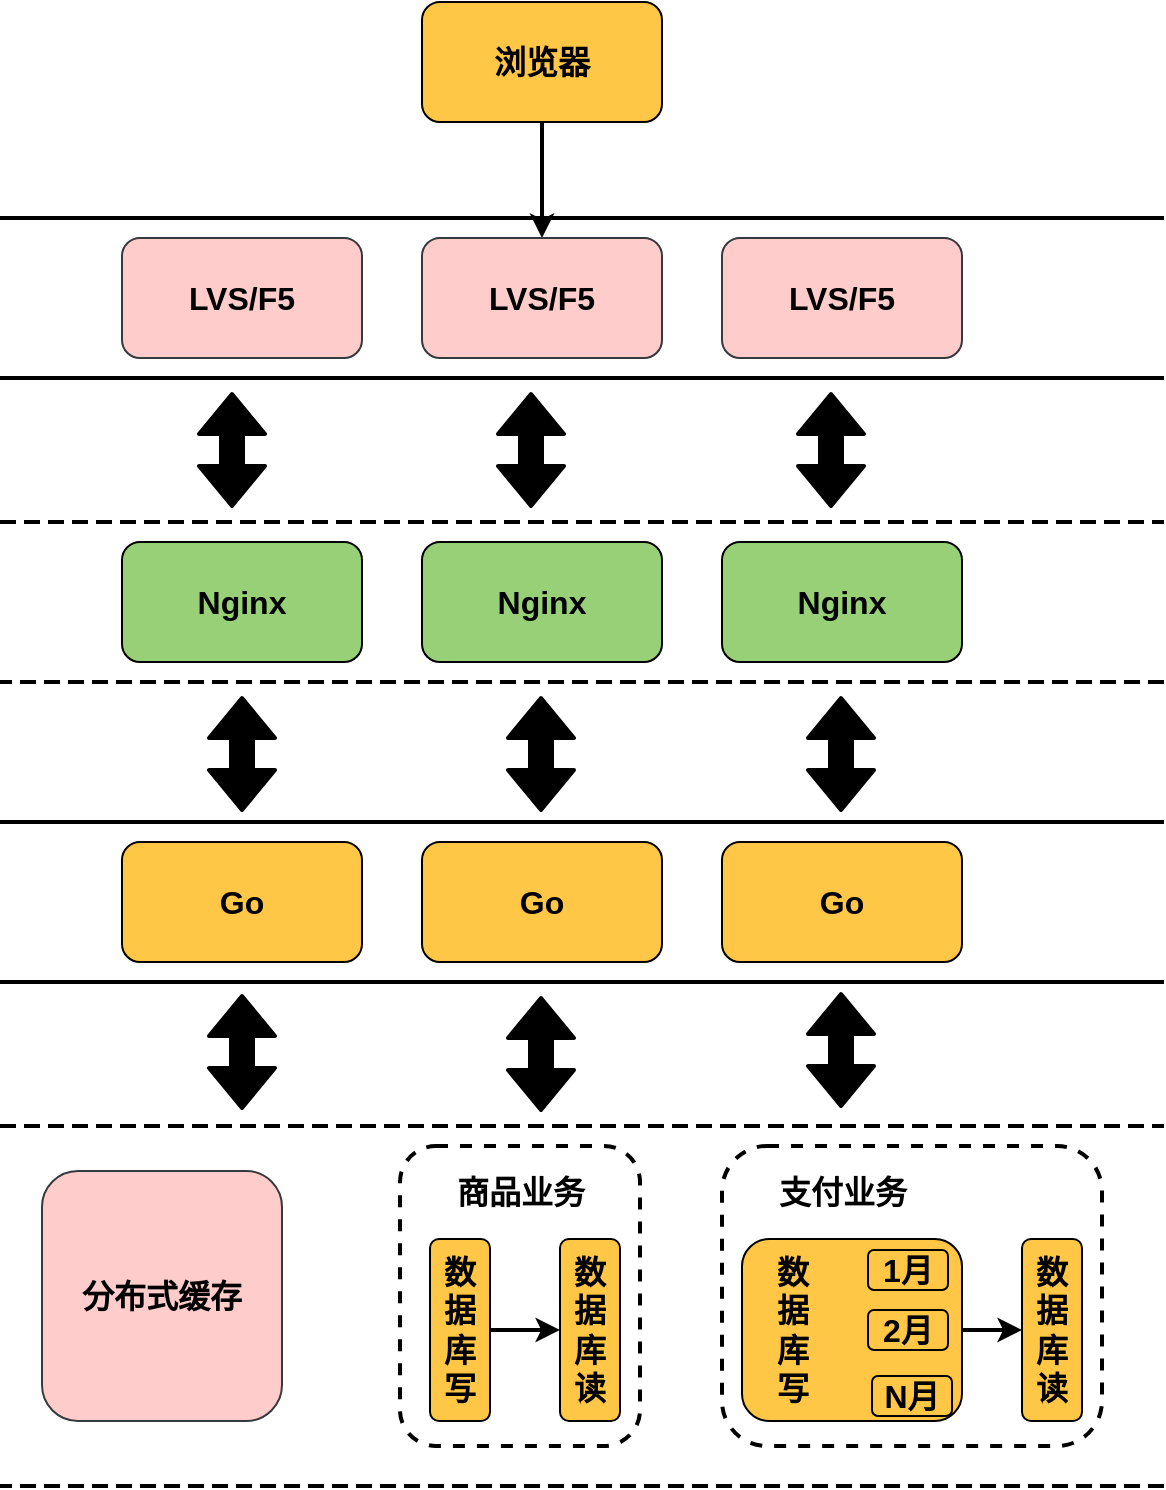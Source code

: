 <mxfile version="13.9.9" type="device"><diagram id="4cAQ_PlLzAiq_EpRKos7" name="第 1 页"><mxGraphModel dx="952" dy="1813" grid="1" gridSize="10" guides="1" tooltips="1" connect="1" arrows="1" fold="1" page="1" pageScale="1" pageWidth="827" pageHeight="1169" math="0" shadow="0"><root><mxCell id="0"/><mxCell id="1" parent="0"/><mxCell id="P_lCHPdi908Ih0nO8qUU-11" value="" style="shape=partialRectangle;whiteSpace=wrap;html=1;left=0;right=0;fillColor=none;glass=0;strokeWidth=2;fontSize=16;align=center;" vertex="1" parent="1"><mxGeometry x="90" y="-2" width="580" height="80" as="geometry"/></mxCell><mxCell id="P_lCHPdi908Ih0nO8qUU-4" value="" style="shape=partialRectangle;whiteSpace=wrap;html=1;left=0;right=0;fillColor=none;glass=0;strokeWidth=2;fontSize=16;align=center;dashed=1;" vertex="1" parent="1"><mxGeometry x="90" y="150" width="580" height="80" as="geometry"/></mxCell><mxCell id="P_lCHPdi908Ih0nO8qUU-3" value="" style="shape=partialRectangle;whiteSpace=wrap;html=1;left=0;right=0;fillColor=none;glass=0;strokeWidth=2;fontSize=16;align=center;" vertex="1" parent="1"><mxGeometry x="90" y="300" width="580" height="80" as="geometry"/></mxCell><mxCell id="P_lCHPdi908Ih0nO8qUU-18" value="" style="edgeStyle=orthogonalEdgeStyle;rounded=1;orthogonalLoop=1;jettySize=auto;html=1;shadow=0;strokeWidth=2;fillColor=#000000;fontSize=16;" edge="1" parent="1" source="wpOBpbmHBUdEh-ZBVqBf-41" target="P_lCHPdi908Ih0nO8qUU-12"><mxGeometry relative="1" as="geometry"/></mxCell><mxCell id="wpOBpbmHBUdEh-ZBVqBf-41" value="浏览器" style="rounded=1;whiteSpace=wrap;html=1;glass=0;gradientColor=none;fontSize=16;fillColor=#FFC745;fontStyle=1" parent="1" vertex="1"><mxGeometry x="300" y="-110" width="120" height="60" as="geometry"/></mxCell><mxCell id="wpOBpbmHBUdEh-ZBVqBf-42" value="Nginx" style="rounded=1;whiteSpace=wrap;html=1;glass=0;gradientColor=none;fontSize=16;fontStyle=1;fillColor=#97D077;" parent="1" vertex="1"><mxGeometry x="300" y="160" width="120" height="60" as="geometry"/></mxCell><mxCell id="wpOBpbmHBUdEh-ZBVqBf-43" value="Go" style="rounded=1;whiteSpace=wrap;html=1;glass=0;gradientColor=none;fontSize=16;fillColor=#FFC745;fontStyle=1" parent="1" vertex="1"><mxGeometry x="150" y="310" width="120" height="60" as="geometry"/></mxCell><mxCell id="wpOBpbmHBUdEh-ZBVqBf-44" value="Go" style="rounded=1;whiteSpace=wrap;html=1;glass=0;gradientColor=none;fontSize=16;fillColor=#FFC745;fontStyle=1" parent="1" vertex="1"><mxGeometry x="300" y="310" width="120" height="60" as="geometry"/></mxCell><mxCell id="wpOBpbmHBUdEh-ZBVqBf-45" value="Go" style="rounded=1;whiteSpace=wrap;html=1;glass=0;gradientColor=none;fontSize=16;fillColor=#FFC745;fontStyle=1;verticalAlign=middle;" parent="1" vertex="1"><mxGeometry x="450" y="310" width="120" height="60" as="geometry"/></mxCell><mxCell id="wpOBpbmHBUdEh-ZBVqBf-49" value="" style="shape=flexArrow;endArrow=classic;startArrow=classic;html=1;shadow=0;strokeWidth=2;fontSize=16;fillColor=#000000;" parent="1" edge="1"><mxGeometry width="50" height="50" relative="1" as="geometry"><mxPoint x="210" y="444" as="sourcePoint"/><mxPoint x="210" y="386" as="targetPoint"/></mxGeometry></mxCell><mxCell id="wpOBpbmHBUdEh-ZBVqBf-50" value="" style="shape=flexArrow;endArrow=classic;startArrow=classic;html=1;shadow=0;strokeWidth=2;fontSize=16;entryX=0.5;entryY=1;entryDx=0;entryDy=0;fillColor=#000000;" parent="1" edge="1"><mxGeometry width="50" height="50" relative="1" as="geometry"><mxPoint x="359.5" y="445" as="sourcePoint"/><mxPoint x="359.5" y="387" as="targetPoint"/></mxGeometry></mxCell><mxCell id="wpOBpbmHBUdEh-ZBVqBf-51" value="" style="shape=flexArrow;endArrow=classic;startArrow=classic;html=1;shadow=0;strokeWidth=2;fontSize=16;entryX=0.5;entryY=1;entryDx=0;entryDy=0;fillColor=#000000;" parent="1" edge="1"><mxGeometry width="50" height="50" relative="1" as="geometry"><mxPoint x="509.5" y="443" as="sourcePoint"/><mxPoint x="509.5" y="385" as="targetPoint"/></mxGeometry></mxCell><mxCell id="wpOBpbmHBUdEh-ZBVqBf-59" value="分布式缓存" style="rounded=1;whiteSpace=wrap;html=1;glass=0;fontSize=16;fillColor=#ffcccc;fontStyle=1;strokeColor=#36393d;" parent="1" vertex="1"><mxGeometry x="110" y="474.5" width="120" height="125" as="geometry"/></mxCell><mxCell id="wpOBpbmHBUdEh-ZBVqBf-60" value="" style="rounded=1;whiteSpace=wrap;html=1;glass=0;gradientColor=none;fontSize=16;fillColor=none;dashed=1;strokeWidth=2;" parent="1" vertex="1"><mxGeometry x="289" y="462" width="120" height="150" as="geometry"/></mxCell><mxCell id="wpOBpbmHBUdEh-ZBVqBf-64" value="" style="edgeStyle=orthogonalEdgeStyle;rounded=1;orthogonalLoop=1;jettySize=auto;html=1;shadow=0;strokeWidth=2;fillColor=#000000;fontSize=16;" parent="1" source="wpOBpbmHBUdEh-ZBVqBf-61" target="wpOBpbmHBUdEh-ZBVqBf-63" edge="1"><mxGeometry relative="1" as="geometry"/></mxCell><mxCell id="wpOBpbmHBUdEh-ZBVqBf-61" value="数据库写" style="rounded=1;whiteSpace=wrap;html=1;glass=0;gradientColor=none;fontSize=16;fillColor=#FFC745;fontStyle=1" parent="1" vertex="1"><mxGeometry x="304" y="508.5" width="30" height="91" as="geometry"/></mxCell><mxCell id="wpOBpbmHBUdEh-ZBVqBf-62" value="商品业务" style="text;html=1;align=center;verticalAlign=middle;resizable=0;points=[];autosize=1;fontSize=16;fontStyle=1" parent="1" vertex="1"><mxGeometry x="309" y="474.5" width="80" height="20" as="geometry"/></mxCell><mxCell id="wpOBpbmHBUdEh-ZBVqBf-63" value="数据库读" style="rounded=1;whiteSpace=wrap;html=1;glass=0;gradientColor=none;fontSize=16;fillColor=#FFC745;fontStyle=1" parent="1" vertex="1"><mxGeometry x="369" y="508.5" width="30" height="91" as="geometry"/></mxCell><mxCell id="wpOBpbmHBUdEh-ZBVqBf-65" value="" style="rounded=1;whiteSpace=wrap;html=1;glass=0;gradientColor=none;fontSize=16;fillColor=none;dashed=1;strokeWidth=2;" parent="1" vertex="1"><mxGeometry x="450" y="462" width="190" height="150" as="geometry"/></mxCell><mxCell id="wpOBpbmHBUdEh-ZBVqBf-68" value="" style="edgeStyle=orthogonalEdgeStyle;rounded=1;orthogonalLoop=1;jettySize=auto;html=1;shadow=0;strokeWidth=2;fillColor=#000000;fontSize=16;" parent="1" source="wpOBpbmHBUdEh-ZBVqBf-69" target="wpOBpbmHBUdEh-ZBVqBf-70" edge="1"><mxGeometry relative="1" as="geometry"/></mxCell><mxCell id="wpOBpbmHBUdEh-ZBVqBf-69" value="" style="rounded=1;whiteSpace=wrap;html=1;glass=0;gradientColor=none;fontSize=16;fillColor=#FFC745;fontStyle=1;align=center;verticalAlign=top;horizontal=0;" parent="1" vertex="1"><mxGeometry x="460" y="508.5" width="110" height="91" as="geometry"/></mxCell><mxCell id="wpOBpbmHBUdEh-ZBVqBf-70" value="数据库读" style="rounded=1;whiteSpace=wrap;html=1;glass=0;gradientColor=none;fontSize=16;fillColor=#FFC745;fontStyle=1;labelPosition=center;verticalLabelPosition=middle;align=center;verticalAlign=middle;" parent="1" vertex="1"><mxGeometry x="600" y="508.5" width="30" height="91" as="geometry"/></mxCell><mxCell id="wpOBpbmHBUdEh-ZBVqBf-71" value="支付业务" style="text;html=1;align=center;verticalAlign=middle;resizable=0;points=[];autosize=1;fontSize=16;fontStyle=1" parent="1" vertex="1"><mxGeometry x="470" y="474.5" width="80" height="20" as="geometry"/></mxCell><mxCell id="wpOBpbmHBUdEh-ZBVqBf-72" value="2月" style="rounded=1;whiteSpace=wrap;html=1;glass=0;gradientColor=none;fontSize=16;fillColor=#FFC745;fontStyle=1;labelPosition=center;verticalLabelPosition=middle;align=center;verticalAlign=middle;" parent="1" vertex="1"><mxGeometry x="523" y="544" width="40" height="20" as="geometry"/></mxCell><mxCell id="wpOBpbmHBUdEh-ZBVqBf-73" value="1月" style="rounded=1;whiteSpace=wrap;html=1;glass=0;gradientColor=none;fontSize=16;fillColor=#FFC745;fontStyle=1;labelPosition=center;verticalLabelPosition=middle;align=center;verticalAlign=middle;" parent="1" vertex="1"><mxGeometry x="523" y="514" width="40" height="20" as="geometry"/></mxCell><mxCell id="wpOBpbmHBUdEh-ZBVqBf-74" value="N月" style="rounded=1;whiteSpace=wrap;html=1;glass=0;gradientColor=none;fontSize=16;fillColor=#FFC745;fontStyle=1;labelPosition=center;verticalLabelPosition=middle;align=center;verticalAlign=middle;" parent="1" vertex="1"><mxGeometry x="525" y="577" width="40" height="20" as="geometry"/></mxCell><mxCell id="P_lCHPdi908Ih0nO8qUU-1" value="数&lt;br&gt;据&lt;br&gt;库&lt;br&gt;写" style="text;html=1;align=center;verticalAlign=middle;resizable=0;points=[];autosize=1;fontSize=16;fontStyle=1" vertex="1" parent="1"><mxGeometry x="470" y="514" width="30" height="80" as="geometry"/></mxCell><mxCell id="P_lCHPdi908Ih0nO8qUU-2" value="" style="shape=partialRectangle;whiteSpace=wrap;html=1;left=0;right=0;fillColor=none;glass=0;strokeWidth=2;fontSize=16;align=center;dashed=1;" vertex="1" parent="1"><mxGeometry x="90" y="452" width="580" height="180" as="geometry"/></mxCell><mxCell id="P_lCHPdi908Ih0nO8qUU-6" value="" style="shape=flexArrow;endArrow=classic;startArrow=classic;html=1;shadow=0;strokeWidth=2;fontSize=16;fillColor=#000000;" edge="1" parent="1"><mxGeometry width="50" height="50" relative="1" as="geometry"><mxPoint x="210" y="295" as="sourcePoint"/><mxPoint x="210" y="237" as="targetPoint"/></mxGeometry></mxCell><mxCell id="P_lCHPdi908Ih0nO8qUU-7" value="" style="shape=flexArrow;endArrow=classic;startArrow=classic;html=1;shadow=0;strokeWidth=2;fontSize=16;entryX=0.5;entryY=1;entryDx=0;entryDy=0;fillColor=#000000;" edge="1" parent="1"><mxGeometry width="50" height="50" relative="1" as="geometry"><mxPoint x="359.5" y="295" as="sourcePoint"/><mxPoint x="359.5" y="237" as="targetPoint"/></mxGeometry></mxCell><mxCell id="P_lCHPdi908Ih0nO8qUU-8" value="" style="shape=flexArrow;endArrow=classic;startArrow=classic;html=1;shadow=0;strokeWidth=2;fontSize=16;entryX=0.5;entryY=1;entryDx=0;entryDy=0;fillColor=#000000;" edge="1" parent="1"><mxGeometry width="50" height="50" relative="1" as="geometry"><mxPoint x="509.5" y="295" as="sourcePoint"/><mxPoint x="509.5" y="237" as="targetPoint"/></mxGeometry></mxCell><mxCell id="P_lCHPdi908Ih0nO8qUU-9" value="Nginx" style="rounded=1;whiteSpace=wrap;html=1;glass=0;gradientColor=none;fontSize=16;fontStyle=1;fillColor=#97D077;" vertex="1" parent="1"><mxGeometry x="150" y="160" width="120" height="60" as="geometry"/></mxCell><mxCell id="P_lCHPdi908Ih0nO8qUU-10" value="Nginx" style="rounded=1;whiteSpace=wrap;html=1;glass=0;gradientColor=none;fontSize=16;fontStyle=1;fillColor=#97D077;" vertex="1" parent="1"><mxGeometry x="450" y="160" width="120" height="60" as="geometry"/></mxCell><mxCell id="P_lCHPdi908Ih0nO8qUU-12" value="LVS/F5" style="rounded=1;whiteSpace=wrap;html=1;glass=0;fontSize=16;fontStyle=1;fillColor=#ffcccc;strokeColor=#36393d;" vertex="1" parent="1"><mxGeometry x="300" y="8" width="120" height="60" as="geometry"/></mxCell><mxCell id="P_lCHPdi908Ih0nO8qUU-13" value="LVS/F5" style="rounded=1;whiteSpace=wrap;html=1;glass=0;fontSize=16;fontStyle=1;fillColor=#ffcccc;strokeColor=#36393d;" vertex="1" parent="1"><mxGeometry x="150" y="8" width="120" height="60" as="geometry"/></mxCell><mxCell id="P_lCHPdi908Ih0nO8qUU-14" value="LVS/F5" style="rounded=1;whiteSpace=wrap;html=1;glass=0;fontSize=16;fontStyle=1;fillColor=#ffcccc;strokeColor=#36393d;" vertex="1" parent="1"><mxGeometry x="450" y="8" width="120" height="60" as="geometry"/></mxCell><mxCell id="P_lCHPdi908Ih0nO8qUU-15" value="" style="shape=flexArrow;endArrow=classic;startArrow=classic;html=1;shadow=0;strokeWidth=2;fontSize=16;fillColor=#000000;" edge="1" parent="1"><mxGeometry width="50" height="50" relative="1" as="geometry"><mxPoint x="205" y="143" as="sourcePoint"/><mxPoint x="205" y="85" as="targetPoint"/></mxGeometry></mxCell><mxCell id="P_lCHPdi908Ih0nO8qUU-16" value="" style="shape=flexArrow;endArrow=classic;startArrow=classic;html=1;shadow=0;strokeWidth=2;fontSize=16;entryX=0.5;entryY=1;entryDx=0;entryDy=0;fillColor=#000000;" edge="1" parent="1"><mxGeometry width="50" height="50" relative="1" as="geometry"><mxPoint x="354.5" y="143" as="sourcePoint"/><mxPoint x="354.5" y="85" as="targetPoint"/></mxGeometry></mxCell><mxCell id="P_lCHPdi908Ih0nO8qUU-17" value="" style="shape=flexArrow;endArrow=classic;startArrow=classic;html=1;shadow=0;strokeWidth=2;fontSize=16;entryX=0.5;entryY=1;entryDx=0;entryDy=0;fillColor=#000000;" edge="1" parent="1"><mxGeometry width="50" height="50" relative="1" as="geometry"><mxPoint x="504.5" y="143" as="sourcePoint"/><mxPoint x="504.5" y="85" as="targetPoint"/></mxGeometry></mxCell></root></mxGraphModel></diagram></mxfile>